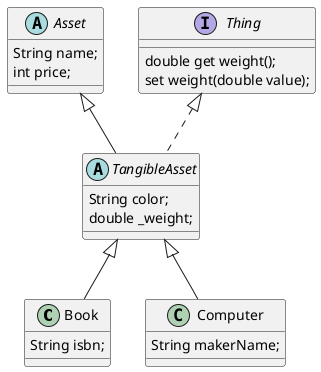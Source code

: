 @startuml
'https://plantuml.com/class-diagram


class Book extends TangibleAsset {
    String isbn;
}

class Computer extends TangibleAsset {
    String makerName;
}

abstract class Asset {
    String name;
    int price;
}

interface Thing {
    double get weight();
    set weight(double value);
}

abstract class TangibleAsset extends Asset implements Thing{
    String color;
    double _weight;
}

@enduml